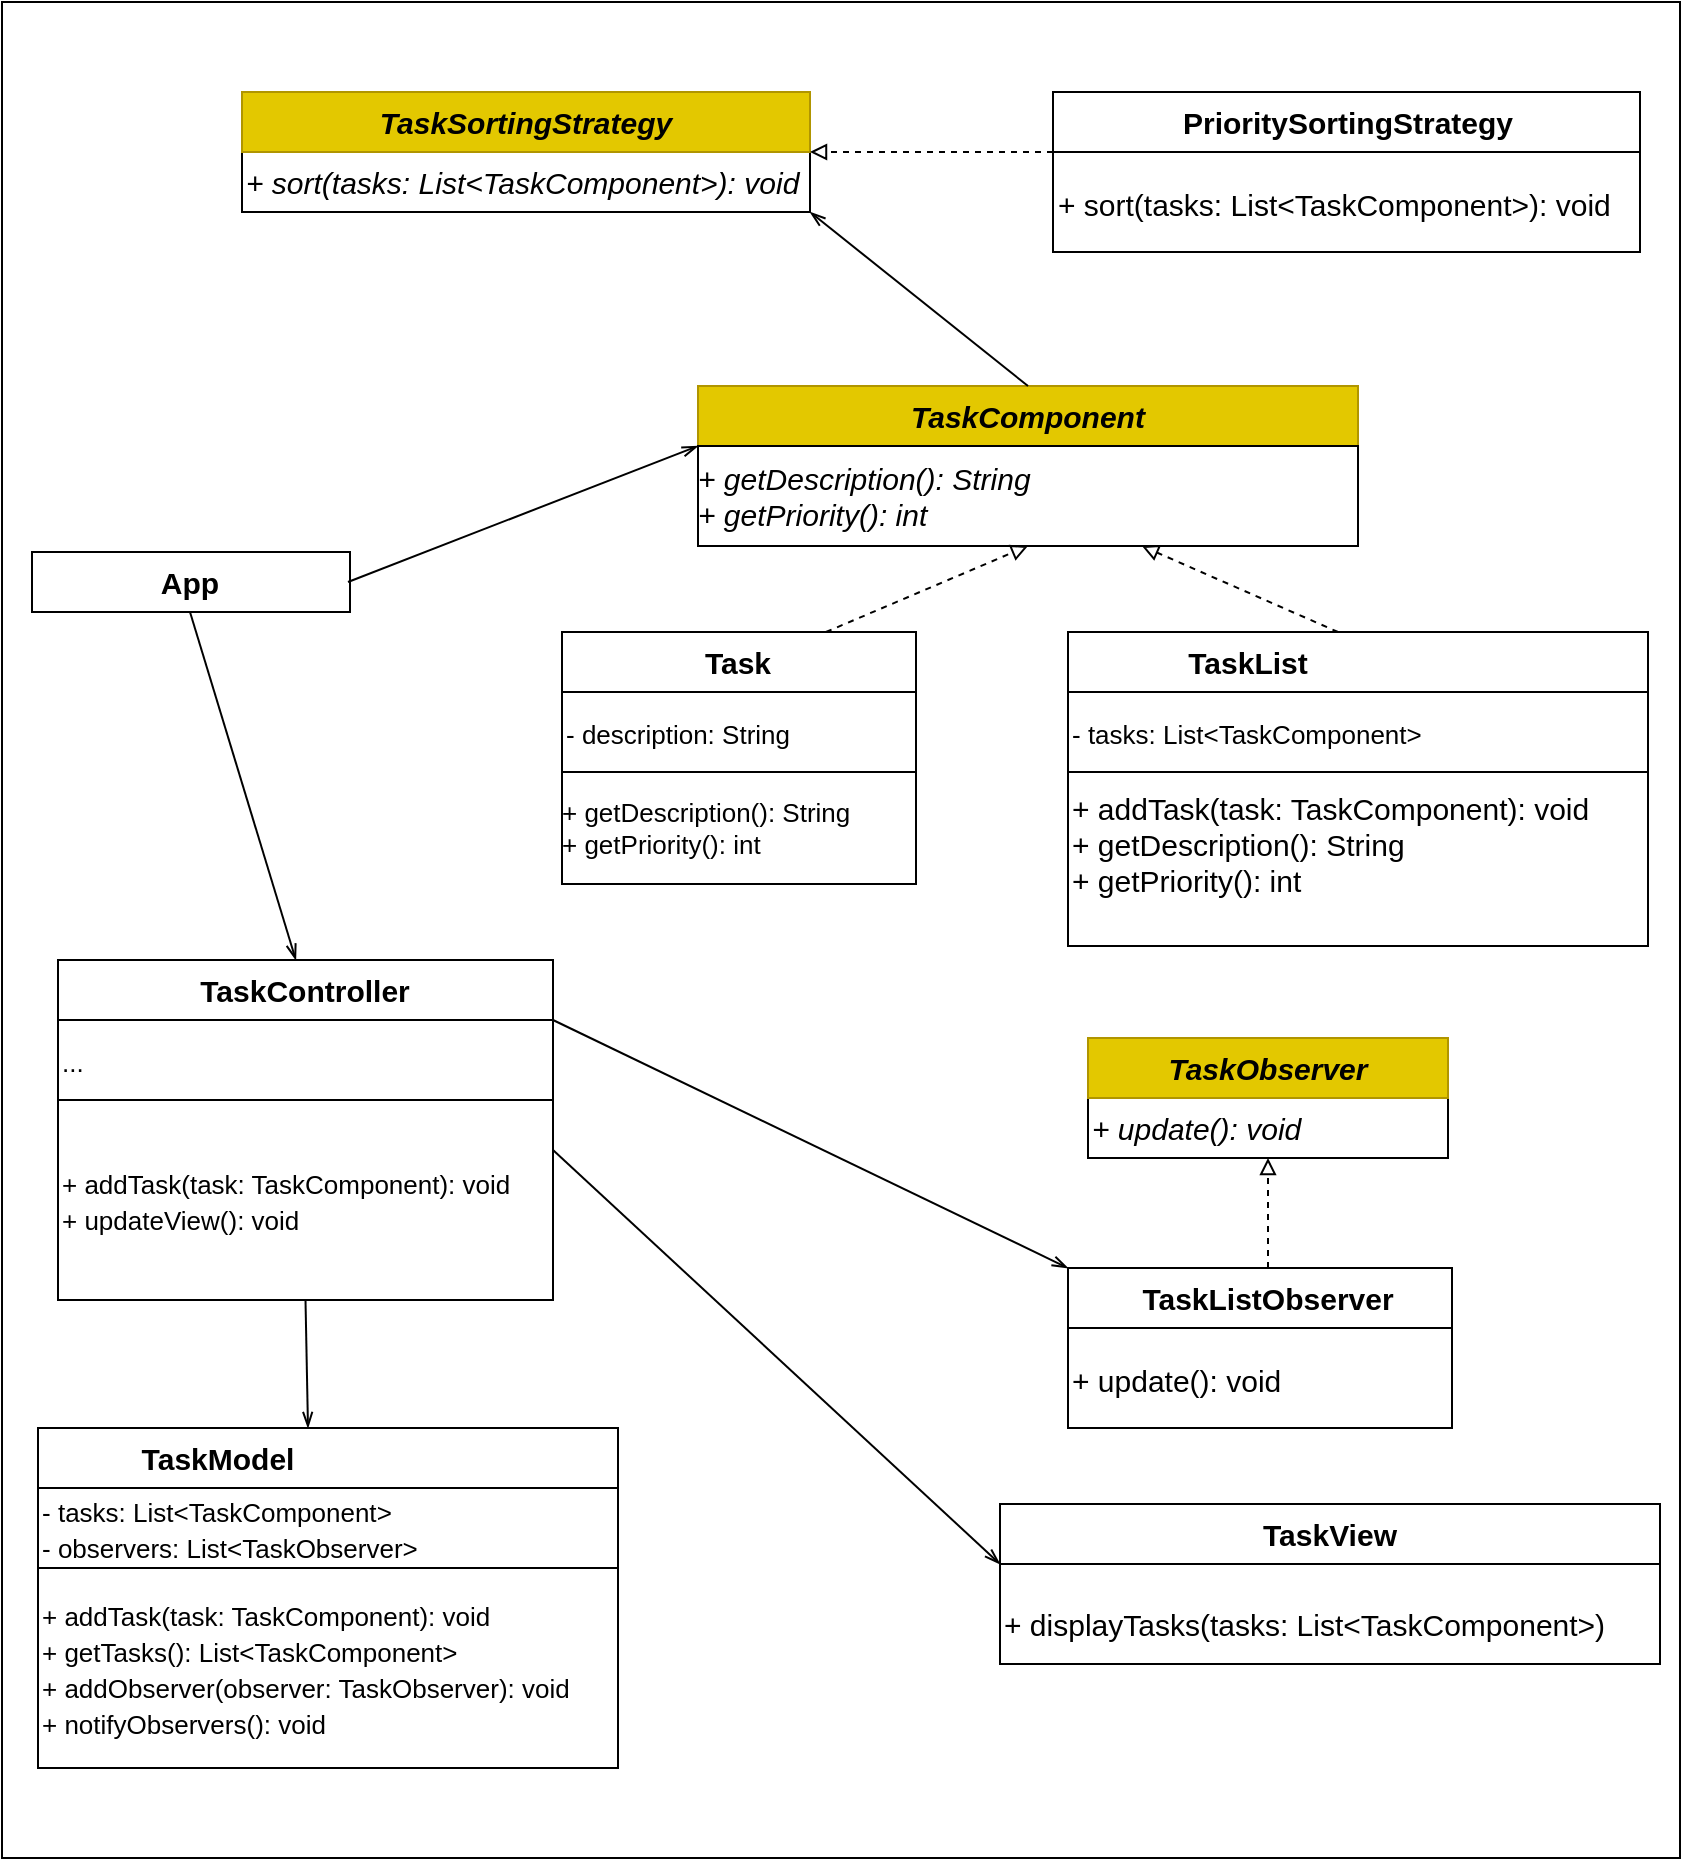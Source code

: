 <mxfile>
    <diagram id="Vc9yZKPAwbdCRDTP20tC" name="Page-1">
        <mxGraphModel dx="1406" dy="1029" grid="0" gridSize="10" guides="1" tooltips="1" connect="1" arrows="1" fold="1" page="1" pageScale="1" pageWidth="850" pageHeight="1100" background="#ffffff" math="0" shadow="0">
            <root>
                <mxCell id="0"/>
                <mxCell id="1" parent="0"/>
                <mxCell id="2" value="" style="rounded=0;whiteSpace=wrap;html=1;fillColor=none;strokeColor=#000000;" parent="1" vertex="1">
                    <mxGeometry x="21" y="774" width="290" height="30" as="geometry"/>
                </mxCell>
                <mxCell id="3" value="" style="rounded=0;whiteSpace=wrap;html=1;fillColor=none;strokeColor=#000000;" parent="1" vertex="1">
                    <mxGeometry x="21" y="804" width="290" height="40" as="geometry"/>
                </mxCell>
                <mxCell id="5" value="TaskModel" style="text;html=1;strokeColor=none;fillColor=none;align=center;verticalAlign=middle;whiteSpace=wrap;rounded=0;fontColor=#000000;fontStyle=1;fontSize=15;" parent="1" vertex="1">
                    <mxGeometry x="21" y="774" width="180" height="30" as="geometry"/>
                </mxCell>
                <mxCell id="6" value="&lt;pre&gt;&lt;code style=&quot;font-size: 13px;&quot; class=&quot;!whitespace-pre hljs language-sql&quot;&gt;&lt;font style=&quot;font-size: 13px;&quot; face=&quot;Helvetica&quot; color=&quot;#000000&quot;&gt;&lt;span class=&quot;hljs-operator&quot;&gt;-&lt;/span&gt; tasks: List&lt;span class=&quot;hljs-operator&quot;&gt;&amp;lt;&lt;/span&gt;TaskComponent&lt;span class=&quot;hljs-operator&quot;&gt;&amp;gt;&lt;/span&gt;            &lt;br&gt;&lt;span class=&quot;hljs-operator&quot;&gt;-&lt;/span&gt; observers: List&lt;span class=&quot;hljs-operator&quot;&gt;&amp;lt;&lt;/span&gt;TaskObserver&lt;span class=&quot;hljs-operator&quot;&gt;&amp;gt;&lt;/span&gt;&lt;/font&gt;&lt;/code&gt;&lt;/pre&gt;" style="text;html=1;strokeColor=none;fillColor=none;align=left;verticalAlign=middle;whiteSpace=wrap;rounded=0;fontColor=#000000;fontStyle=0;fontSize=15;" parent="1" vertex="1">
                    <mxGeometry x="21" y="809" width="210" height="30" as="geometry"/>
                </mxCell>
                <mxCell id="15" value="" style="rounded=0;whiteSpace=wrap;html=1;fillColor=none;strokeColor=#000000;" parent="1" vertex="1">
                    <mxGeometry x="546" y="579" width="180" height="30" as="geometry"/>
                </mxCell>
                <mxCell id="16" value="" style="rounded=0;whiteSpace=wrap;html=1;fillColor=none;strokeColor=#000000;" parent="1" vertex="1">
                    <mxGeometry x="546" y="609" width="180" height="30" as="geometry"/>
                </mxCell>
                <mxCell id="17" value="TaskObserver" style="text;html=1;strokeColor=#B09500;fillColor=#e3c800;align=center;verticalAlign=middle;whiteSpace=wrap;rounded=0;fontStyle=3;fontSize=15;fontColor=#000000;" parent="1" vertex="1">
                    <mxGeometry x="546" y="579" width="180" height="30" as="geometry"/>
                </mxCell>
                <mxCell id="18" value="+ update(): void" style="text;html=1;strokeColor=none;fillColor=none;align=left;verticalAlign=middle;whiteSpace=wrap;rounded=0;fontColor=#000000;fontStyle=2;fontSize=15;" parent="1" vertex="1">
                    <mxGeometry x="546" y="609" width="180" height="30" as="geometry"/>
                </mxCell>
                <mxCell id="75" value="" style="rounded=0;whiteSpace=wrap;html=1;fillColor=none;strokeColor=#000000;" parent="1" vertex="1">
                    <mxGeometry x="21" y="844" width="290" height="100" as="geometry"/>
                </mxCell>
                <mxCell id="77" value="&lt;pre&gt;&lt;font face=&quot;Helvetica&quot;&gt;&lt;span style=&quot;font-size: 13px;&quot;&gt;+ addTask(task: TaskComponent): void   &lt;br/&gt;+ getTasks(): List&amp;lt;TaskComponent&amp;gt;       &lt;br/&gt;+ addObserver(observer: TaskObserver): void&lt;br/&gt;+ notifyObservers(): void &lt;/span&gt;&lt;/font&gt;&lt;br&gt;&lt;/pre&gt;" style="text;html=1;strokeColor=none;fillColor=none;align=left;verticalAlign=middle;whiteSpace=wrap;rounded=0;fontColor=#000000;fontStyle=0;fontSize=15;" parent="1" vertex="1">
                    <mxGeometry x="21" y="844" width="290" height="100" as="geometry"/>
                </mxCell>
                <mxCell id="78" value="" style="rounded=0;whiteSpace=wrap;html=1;fillColor=none;strokeColor=#000000;" parent="1" vertex="1">
                    <mxGeometry x="502" y="812" width="330" height="30" as="geometry"/>
                </mxCell>
                <mxCell id="80" value="TaskView" style="text;html=1;strokeColor=none;fillColor=none;align=center;verticalAlign=middle;whiteSpace=wrap;rounded=0;fontColor=#000000;fontStyle=1;fontSize=15;" parent="1" vertex="1">
                    <mxGeometry x="502" y="812" width="330" height="30" as="geometry"/>
                </mxCell>
                <mxCell id="82" value="" style="rounded=0;whiteSpace=wrap;html=1;fillColor=none;strokeColor=#000000;" parent="1" vertex="1">
                    <mxGeometry x="502" y="842" width="330" height="50" as="geometry"/>
                </mxCell>
                <mxCell id="83" value="&lt;pre&gt;&lt;code&gt;&lt;font color=&quot;#000000&quot; face=&quot;Helvetica&quot;&gt;+ displayTasks(tasks: List&amp;lt;TaskComponent&amp;gt;)&lt;/font&gt;&lt;/code&gt;&lt;br&gt;&lt;/pre&gt;" style="text;html=1;strokeColor=none;fillColor=none;align=left;verticalAlign=middle;whiteSpace=wrap;rounded=0;fontColor=#000000;fontStyle=0;fontSize=15;" parent="1" vertex="1">
                    <mxGeometry x="502" y="842" width="330" height="60" as="geometry"/>
                </mxCell>
                <mxCell id="84" value="" style="rounded=0;whiteSpace=wrap;html=1;fillColor=none;strokeColor=#000000;" parent="1" vertex="1">
                    <mxGeometry x="31" y="540" width="247.5" height="30" as="geometry"/>
                </mxCell>
                <mxCell id="85" value="" style="rounded=0;whiteSpace=wrap;html=1;fillColor=none;strokeColor=#000000;" parent="1" vertex="1">
                    <mxGeometry x="31" y="570" width="247.5" height="40" as="geometry"/>
                </mxCell>
                <mxCell id="86" value="TaskController" style="text;html=1;strokeColor=none;fillColor=none;align=center;verticalAlign=middle;whiteSpace=wrap;rounded=0;fontColor=#000000;fontStyle=1;fontSize=15;" parent="1" vertex="1">
                    <mxGeometry x="31" y="540" width="247" height="30" as="geometry"/>
                </mxCell>
                <mxCell id="88" value="" style="rounded=0;whiteSpace=wrap;html=1;fillColor=none;strokeColor=#000000;" parent="1" vertex="1">
                    <mxGeometry x="31" y="610" width="247.5" height="100" as="geometry"/>
                </mxCell>
                <mxCell id="120" style="edgeStyle=none;html=1;exitX=1;exitY=0.25;exitDx=0;exitDy=0;entryX=0;entryY=0;entryDx=0;entryDy=0;strokeColor=#000000;fontFamily=Helvetica;fontSize=14;fontColor=#000000;endArrow=openThin;endFill=0;" parent="1" source="89" target="83" edge="1">
                    <mxGeometry relative="1" as="geometry"/>
                </mxCell>
                <mxCell id="126" style="edgeStyle=none;html=1;exitX=0.5;exitY=1;exitDx=0;exitDy=0;entryX=0.75;entryY=0;entryDx=0;entryDy=0;strokeColor=#000000;fontFamily=Helvetica;fontSize=14;fontColor=#000000;endArrow=openThin;endFill=0;" parent="1" source="89" target="5" edge="1">
                    <mxGeometry relative="1" as="geometry"/>
                </mxCell>
                <mxCell id="89" value="&lt;pre&gt;&lt;font face=&quot;Helvetica&quot;&gt;&lt;span style=&quot;font-size: 13px;&quot;&gt;+ addTask(task: TaskComponent): void&lt;br/&gt;+ updateView(): void&lt;/span&gt;&lt;/font&gt;&lt;br&gt;&lt;/pre&gt;" style="text;html=1;strokeColor=none;fillColor=none;align=left;verticalAlign=middle;whiteSpace=wrap;rounded=0;fontColor=#000000;fontStyle=0;fontSize=15;" parent="1" vertex="1">
                    <mxGeometry x="31" y="610" width="247.5" height="100" as="geometry"/>
                </mxCell>
                <mxCell id="94" value="" style="rounded=0;whiteSpace=wrap;html=1;fillColor=none;strokeColor=#000000;" parent="1" vertex="1">
                    <mxGeometry x="351" y="253" width="330" height="30" as="geometry"/>
                </mxCell>
                <mxCell id="95" value="TaskComponent" style="text;html=1;strokeColor=#B09500;fillColor=#e3c800;align=center;verticalAlign=middle;whiteSpace=wrap;rounded=0;fontColor=#000000;fontStyle=3;fontSize=15;" parent="1" vertex="1">
                    <mxGeometry x="351" y="253" width="330" height="30" as="geometry"/>
                </mxCell>
                <mxCell id="96" value="" style="rounded=0;whiteSpace=wrap;html=1;fillColor=none;strokeColor=#000000;" parent="1" vertex="1">
                    <mxGeometry x="351" y="283" width="330" height="50" as="geometry"/>
                </mxCell>
                <mxCell id="97" value="&lt;pre&gt;&lt;font face=&quot;Helvetica&quot;&gt;+ getDescription(): String&lt;br&gt;+ getPriority(): int&lt;/font&gt;&lt;br&gt;&lt;/pre&gt;" style="text;html=1;strokeColor=none;fillColor=none;align=left;verticalAlign=middle;whiteSpace=wrap;rounded=0;fontColor=#000000;fontStyle=2;fontSize=15;spacing=0;" parent="1" vertex="1">
                    <mxGeometry x="351" y="283" width="330" height="50" as="geometry"/>
                </mxCell>
                <mxCell id="98" value="" style="rounded=0;whiteSpace=wrap;html=1;fillColor=none;strokeColor=#000000;" parent="1" vertex="1">
                    <mxGeometry x="283" y="376" width="177" height="30" as="geometry"/>
                </mxCell>
                <mxCell id="99" value="" style="rounded=0;whiteSpace=wrap;html=1;fillColor=none;strokeColor=#000000;" parent="1" vertex="1">
                    <mxGeometry x="283" y="406" width="177" height="40" as="geometry"/>
                </mxCell>
                <mxCell id="111" style="edgeStyle=none;html=1;exitX=0.75;exitY=0;exitDx=0;exitDy=0;entryX=0.5;entryY=1;entryDx=0;entryDy=0;dashed=1;strokeColor=#000000;fontFamily=Helvetica;fontSize=14;fontColor=#000000;endArrow=block;endFill=0;" parent="1" source="100" target="97" edge="1">
                    <mxGeometry relative="1" as="geometry"/>
                </mxCell>
                <mxCell id="100" value="Task" style="text;html=1;strokeColor=none;fillColor=none;align=center;verticalAlign=middle;whiteSpace=wrap;rounded=0;fontColor=#000000;fontStyle=1;fontSize=15;" parent="1" vertex="1">
                    <mxGeometry x="283" y="376" width="176" height="30" as="geometry"/>
                </mxCell>
                <mxCell id="101" value="&lt;pre&gt;&lt;font face=&quot;Helvetica&quot;&gt;&lt;span style=&quot;font-size: 13px;&quot;&gt;- description: String&lt;/span&gt;&lt;/font&gt;&lt;br&gt;&lt;/pre&gt;" style="text;html=1;strokeColor=none;fillColor=none;align=left;verticalAlign=middle;whiteSpace=wrap;rounded=0;fontColor=#000000;fontStyle=0;fontSize=15;" parent="1" vertex="1">
                    <mxGeometry x="283" y="411" width="175" height="30" as="geometry"/>
                </mxCell>
                <mxCell id="102" value="" style="rounded=0;whiteSpace=wrap;html=1;fillColor=none;strokeColor=#000000;" parent="1" vertex="1">
                    <mxGeometry x="283" y="446" width="177" height="56" as="geometry"/>
                </mxCell>
                <mxCell id="104" value="" style="rounded=0;whiteSpace=wrap;html=1;fillColor=none;strokeColor=#000000;" parent="1" vertex="1">
                    <mxGeometry x="536" y="376" width="290" height="30" as="geometry"/>
                </mxCell>
                <mxCell id="105" value="" style="rounded=0;whiteSpace=wrap;html=1;fillColor=none;strokeColor=#000000;" parent="1" vertex="1">
                    <mxGeometry x="536" y="406" width="290" height="40" as="geometry"/>
                </mxCell>
                <mxCell id="110" style="edgeStyle=none;html=1;exitX=0.75;exitY=0;exitDx=0;exitDy=0;fontFamily=Helvetica;fontSize=14;fontColor=#000000;dashed=1;strokeColor=#000000;endArrow=block;endFill=0;" parent="1" source="106" target="97" edge="1">
                    <mxGeometry relative="1" as="geometry"/>
                </mxCell>
                <mxCell id="106" value="TaskList" style="text;html=1;strokeColor=none;fillColor=none;align=center;verticalAlign=middle;whiteSpace=wrap;rounded=0;fontColor=#000000;fontStyle=1;fontSize=15;" parent="1" vertex="1">
                    <mxGeometry x="536" y="376" width="180" height="30" as="geometry"/>
                </mxCell>
                <mxCell id="107" value="&lt;pre&gt;&lt;font face=&quot;Helvetica&quot;&gt;&lt;span style=&quot;font-size: 13px;&quot;&gt;- tasks: List&amp;lt;TaskComponent&amp;gt;&lt;/span&gt;&lt;/font&gt;&lt;br&gt;&lt;/pre&gt;" style="text;html=1;strokeColor=none;fillColor=none;align=left;verticalAlign=middle;whiteSpace=wrap;rounded=0;fontColor=#000000;fontStyle=0;fontSize=15;" parent="1" vertex="1">
                    <mxGeometry x="536" y="411" width="210" height="30" as="geometry"/>
                </mxCell>
                <mxCell id="108" value="" style="rounded=0;whiteSpace=wrap;html=1;fillColor=none;strokeColor=#000000;" parent="1" vertex="1">
                    <mxGeometry x="536" y="446" width="290" height="87" as="geometry"/>
                </mxCell>
                <mxCell id="109" value="+ addTask(task: TaskComponent): void&lt;br&gt;+ getDescription(): String&lt;br&gt;+ getPriority(): int" style="text;html=1;strokeColor=none;fillColor=none;align=left;verticalAlign=middle;whiteSpace=wrap;rounded=0;fontColor=#000000;fontStyle=0;fontSize=15;" parent="1" vertex="1">
                    <mxGeometry x="536" y="449" width="288" height="65" as="geometry"/>
                </mxCell>
                <mxCell id="113" value="" style="rounded=0;whiteSpace=wrap;html=1;fillColor=none;strokeColor=#000000;" parent="1" vertex="1">
                    <mxGeometry x="536" y="694" width="192" height="30" as="geometry"/>
                </mxCell>
                <mxCell id="117" style="edgeStyle=none;html=1;exitX=0.5;exitY=0;exitDx=0;exitDy=0;entryX=0.5;entryY=1;entryDx=0;entryDy=0;dashed=1;strokeColor=#000000;fontFamily=Helvetica;fontSize=14;fontColor=#000000;endArrow=block;endFill=0;" parent="1" source="114" target="18" edge="1">
                    <mxGeometry relative="1" as="geometry"/>
                </mxCell>
                <mxCell id="114" value="TaskListObserver" style="text;html=1;strokeColor=none;fillColor=none;align=center;verticalAlign=middle;whiteSpace=wrap;rounded=0;fontColor=#000000;fontStyle=1;fontSize=15;" parent="1" vertex="1">
                    <mxGeometry x="536" y="694" width="200" height="30" as="geometry"/>
                </mxCell>
                <mxCell id="123" style="edgeStyle=none;html=1;exitX=1;exitY=0;exitDx=0;exitDy=0;strokeColor=#000000;fontFamily=Helvetica;fontSize=14;fontColor=#000000;endArrow=openThin;endFill=0;entryX=0;entryY=0;entryDx=0;entryDy=0;" parent="1" source="121" target="114" edge="1">
                    <mxGeometry relative="1" as="geometry">
                        <mxPoint x="546" y="784" as="targetPoint"/>
                    </mxGeometry>
                </mxCell>
                <mxCell id="121" value="&lt;pre&gt;&lt;font face=&quot;Helvetica&quot;&gt;&lt;span style=&quot;font-size: 13px;&quot;&gt;...&lt;/span&gt;&lt;/font&gt;&lt;/pre&gt;" style="text;html=1;strokeColor=none;fillColor=none;align=left;verticalAlign=middle;whiteSpace=wrap;rounded=0;fontColor=#000000;fontStyle=0;fontSize=15;" parent="1" vertex="1">
                    <mxGeometry x="31" y="570" width="247.5" height="40" as="geometry"/>
                </mxCell>
                <mxCell id="124" value="" style="rounded=0;whiteSpace=wrap;html=1;fillColor=none;strokeColor=#000000;" parent="1" vertex="1">
                    <mxGeometry x="536" y="724" width="192" height="50" as="geometry"/>
                </mxCell>
                <mxCell id="125" value="&lt;pre&gt;&lt;font face=&quot;Helvetica&quot;&gt;+ update(): void&lt;/font&gt;&lt;/pre&gt;" style="text;html=1;strokeColor=none;fillColor=none;align=left;verticalAlign=middle;whiteSpace=wrap;rounded=0;fontColor=#000000;fontStyle=0;fontSize=15;" parent="1" vertex="1">
                    <mxGeometry x="536" y="725" width="110" height="49" as="geometry"/>
                </mxCell>
                <mxCell id="127" value="" style="rounded=0;whiteSpace=wrap;html=1;fillColor=none;strokeColor=#000000;" parent="1" vertex="1">
                    <mxGeometry x="18" y="336" width="159" height="30" as="geometry"/>
                </mxCell>
                <mxCell id="134" style="edgeStyle=none;html=1;exitX=0.5;exitY=1;exitDx=0;exitDy=0;strokeColor=#000000;fontFamily=Helvetica;fontSize=14;fontColor=#000000;endArrow=openThin;endFill=0;" parent="1" source="129" target="86" edge="1">
                    <mxGeometry relative="1" as="geometry"/>
                </mxCell>
                <mxCell id="135" style="edgeStyle=none;html=1;exitX=1;exitY=0.5;exitDx=0;exitDy=0;entryX=0;entryY=0;entryDx=0;entryDy=0;strokeColor=#000000;fontFamily=Helvetica;fontSize=14;fontColor=#000000;endArrow=openThin;endFill=0;" parent="1" source="129" target="97" edge="1">
                    <mxGeometry relative="1" as="geometry"/>
                </mxCell>
                <mxCell id="129" value="App" style="text;html=1;strokeColor=none;fillColor=none;align=center;verticalAlign=middle;whiteSpace=wrap;rounded=0;fontColor=#000000;fontStyle=1;fontSize=15;" parent="1" vertex="1">
                    <mxGeometry x="18" y="336" width="158" height="30" as="geometry"/>
                </mxCell>
                <mxCell id="149" value="&lt;pre style=&quot;font-size: 13px;&quot;&gt;&lt;font style=&quot;font-size: 13px;&quot; face=&quot;Helvetica&quot;&gt;+ getDescription(): String&lt;br&gt;+ getPriority(): int&lt;/font&gt;&lt;br&gt;&lt;/pre&gt;" style="text;html=1;strokeColor=none;fillColor=none;align=left;verticalAlign=middle;whiteSpace=wrap;rounded=0;fontColor=#000000;fontStyle=0;fontSize=15;spacing=0;" vertex="1" parent="1">
                    <mxGeometry x="283" y="449" width="175" height="50" as="geometry"/>
                </mxCell>
                <mxCell id="150" value="" style="rounded=0;whiteSpace=wrap;html=1;fillColor=none;strokeColor=#000000;" vertex="1" parent="1">
                    <mxGeometry x="123" y="106" width="284" height="30" as="geometry"/>
                </mxCell>
                <mxCell id="151" value="" style="rounded=0;whiteSpace=wrap;html=1;fillColor=none;strokeColor=#000000;" vertex="1" parent="1">
                    <mxGeometry x="123" y="136" width="284" height="30" as="geometry"/>
                </mxCell>
                <mxCell id="152" value="TaskSortingStrategy" style="text;html=1;strokeColor=#B09500;fillColor=#e3c800;align=center;verticalAlign=middle;whiteSpace=wrap;rounded=0;fontStyle=3;fontSize=15;fontColor=#000000;" vertex="1" parent="1">
                    <mxGeometry x="123" y="106" width="284" height="30" as="geometry"/>
                </mxCell>
                <mxCell id="153" value="&lt;pre style=&quot;&quot;&gt;&lt;font face=&quot;Helvetica&quot;&gt;+ sort(tasks: List&amp;lt;TaskComponent&amp;gt;): void &lt;/font&gt;&lt;/pre&gt;" style="text;html=1;strokeColor=none;fillColor=none;align=left;verticalAlign=middle;whiteSpace=wrap;rounded=0;fontColor=#000000;fontStyle=2;fontSize=15;" vertex="1" parent="1">
                    <mxGeometry x="123" y="136" width="284" height="30" as="geometry"/>
                </mxCell>
                <mxCell id="154" value="" style="rounded=0;whiteSpace=wrap;html=1;fillColor=none;strokeColor=#000000;" vertex="1" parent="1">
                    <mxGeometry x="528.5" y="106" width="293.5" height="30" as="geometry"/>
                </mxCell>
                <mxCell id="155" style="edgeStyle=none;html=1;exitX=0;exitY=1;exitDx=0;exitDy=0;entryX=1;entryY=0;entryDx=0;entryDy=0;dashed=1;strokeColor=#000000;fontFamily=Helvetica;fontSize=14;fontColor=#000000;endArrow=block;endFill=0;" edge="1" source="156" target="151" parent="1">
                    <mxGeometry relative="1" as="geometry"/>
                </mxCell>
                <mxCell id="156" value="PrioritySortingStrategy" style="text;html=1;strokeColor=none;fillColor=none;align=center;verticalAlign=middle;whiteSpace=wrap;rounded=0;fontColor=#000000;fontStyle=1;fontSize=15;" vertex="1" parent="1">
                    <mxGeometry x="528.5" y="106" width="293.5" height="30" as="geometry"/>
                </mxCell>
                <mxCell id="157" value="" style="rounded=0;whiteSpace=wrap;html=1;fillColor=none;strokeColor=#000000;" vertex="1" parent="1">
                    <mxGeometry x="528.5" y="136" width="293.5" height="50" as="geometry"/>
                </mxCell>
                <mxCell id="159" style="edgeStyle=none;html=1;exitX=1;exitY=1;exitDx=0;exitDy=0;entryX=0.5;entryY=0;entryDx=0;entryDy=0;fontSize=13;strokeColor=#000000;endArrow=none;endFill=0;startArrow=openThin;startFill=0;" edge="1" parent="1" source="153" target="95">
                    <mxGeometry relative="1" as="geometry"/>
                </mxCell>
                <mxCell id="158" value="&lt;pre&gt;&lt;font face=&quot;Helvetica&quot;&gt;+ sort(tasks: List&amp;lt;TaskComponent&amp;gt;): void &lt;/font&gt;&lt;br&gt;&lt;/pre&gt;" style="text;html=1;strokeColor=none;fillColor=none;align=left;verticalAlign=middle;whiteSpace=wrap;rounded=0;fontColor=#000000;fontStyle=0;fontSize=15;" vertex="1" parent="1">
                    <mxGeometry x="528.5" y="137" width="292.5" height="49" as="geometry"/>
                </mxCell>
                <mxCell id="161" value="" style="rounded=0;whiteSpace=wrap;html=1;fontSize=13;fillColor=none;" vertex="1" parent="1">
                    <mxGeometry x="3" y="61" width="839" height="928" as="geometry"/>
                </mxCell>
            </root>
        </mxGraphModel>
    </diagram>
</mxfile>
